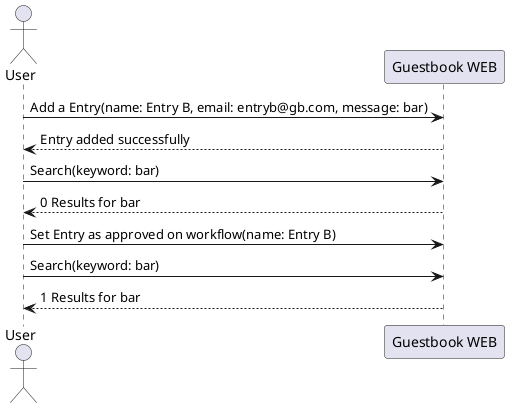 @startuml
actor User
participant "Guestbook WEB" as I

User -> I: Add a Entry(name: Entry B, email: entryb@gb.com, message: bar)
User <-- I: Entry added successfully
User -> I: Search(keyword: bar)
User <-- I: 0 Results for bar
User -> I: Set Entry as approved on workflow(name: Entry B)
User -> I: Search(keyword: bar)
User <-- I: 1 Results for bar
@enduml